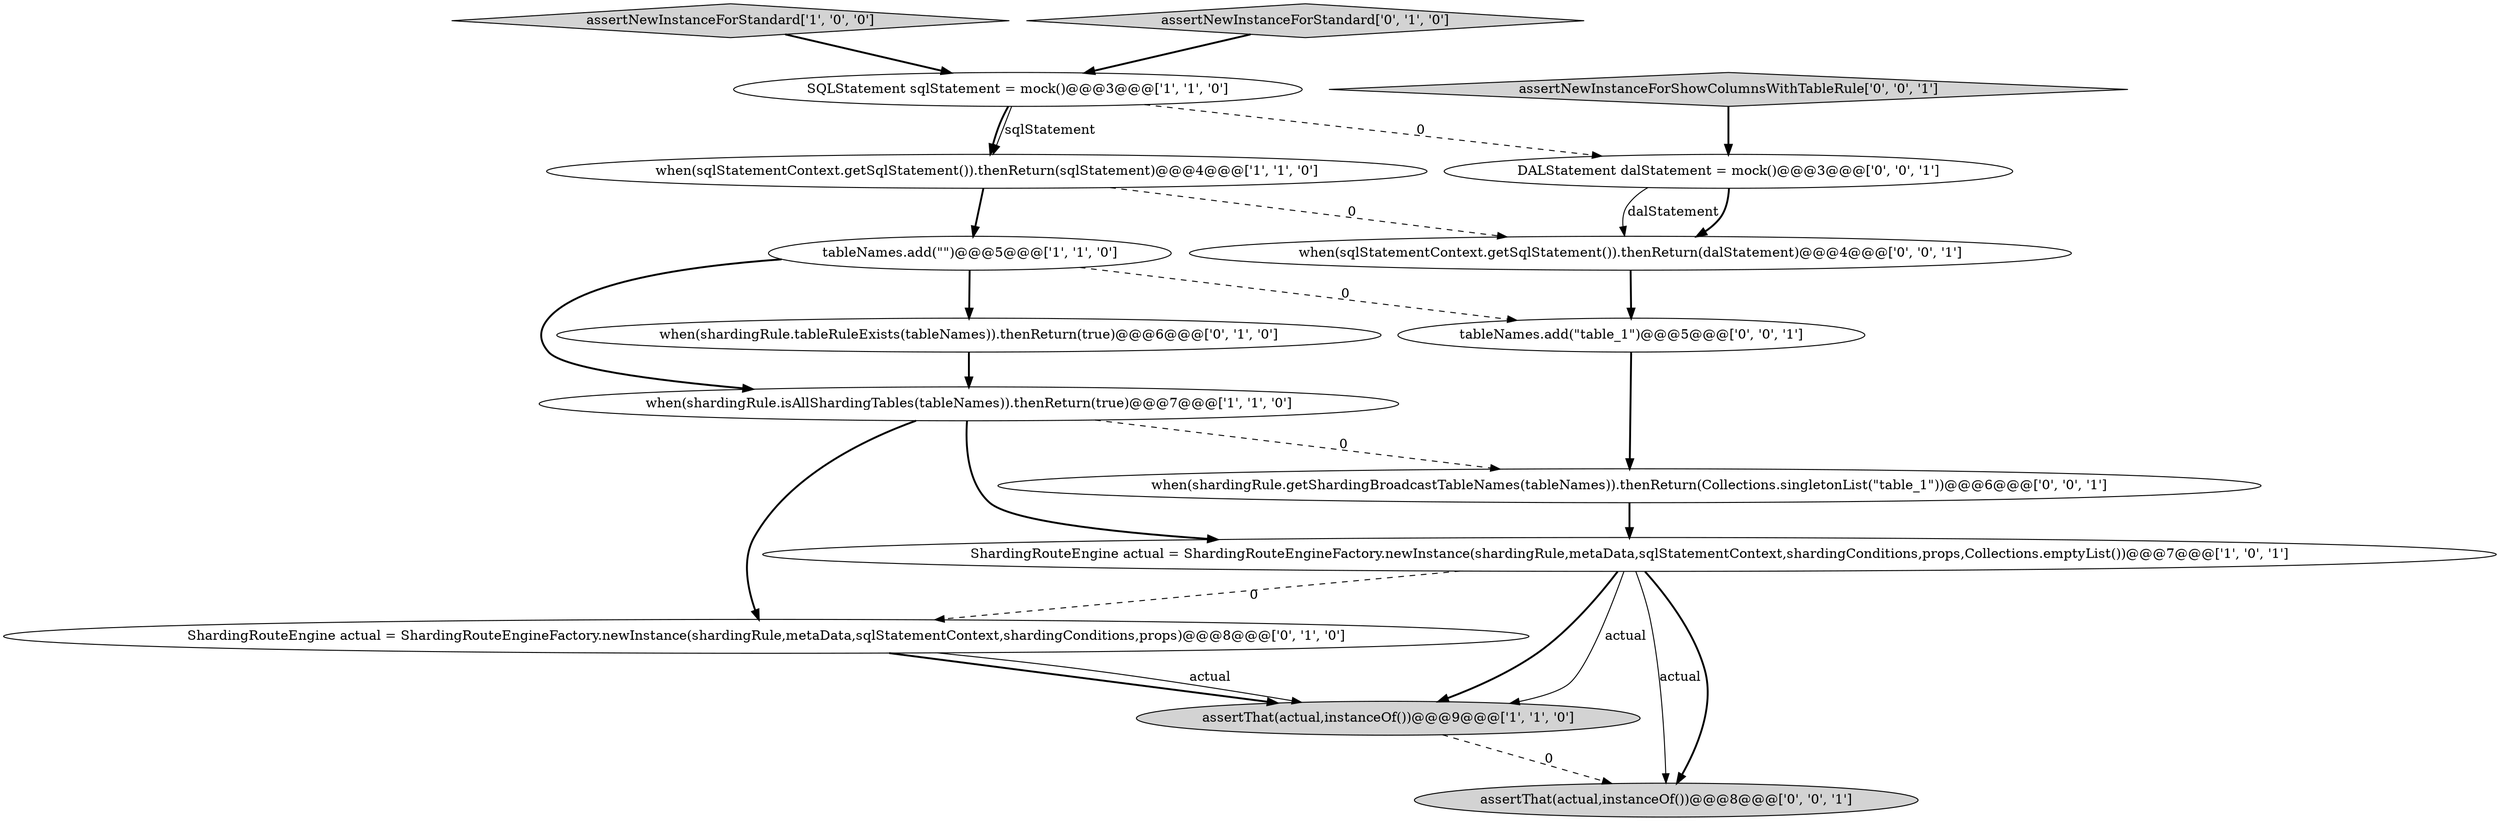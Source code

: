 digraph {
13 [style = filled, label = "when(shardingRule.getShardingBroadcastTableNames(tableNames)).thenReturn(Collections.singletonList(\"table_1\"))@@@6@@@['0', '0', '1']", fillcolor = white, shape = ellipse image = "AAA0AAABBB3BBB"];
6 [style = filled, label = "when(shardingRule.isAllShardingTables(tableNames)).thenReturn(true)@@@7@@@['1', '1', '0']", fillcolor = white, shape = ellipse image = "AAA0AAABBB1BBB"];
10 [style = filled, label = "tableNames.add(\"table_1\")@@@5@@@['0', '0', '1']", fillcolor = white, shape = ellipse image = "AAA0AAABBB3BBB"];
14 [style = filled, label = "when(sqlStatementContext.getSqlStatement()).thenReturn(dalStatement)@@@4@@@['0', '0', '1']", fillcolor = white, shape = ellipse image = "AAA0AAABBB3BBB"];
0 [style = filled, label = "assertThat(actual,instanceOf())@@@9@@@['1', '1', '0']", fillcolor = lightgray, shape = ellipse image = "AAA0AAABBB1BBB"];
11 [style = filled, label = "DALStatement dalStatement = mock()@@@3@@@['0', '0', '1']", fillcolor = white, shape = ellipse image = "AAA0AAABBB3BBB"];
9 [style = filled, label = "ShardingRouteEngine actual = ShardingRouteEngineFactory.newInstance(shardingRule,metaData,sqlStatementContext,shardingConditions,props)@@@8@@@['0', '1', '0']", fillcolor = white, shape = ellipse image = "AAA1AAABBB2BBB"];
3 [style = filled, label = "SQLStatement sqlStatement = mock()@@@3@@@['1', '1', '0']", fillcolor = white, shape = ellipse image = "AAA0AAABBB1BBB"];
4 [style = filled, label = "assertNewInstanceForStandard['1', '0', '0']", fillcolor = lightgray, shape = diamond image = "AAA0AAABBB1BBB"];
5 [style = filled, label = "when(sqlStatementContext.getSqlStatement()).thenReturn(sqlStatement)@@@4@@@['1', '1', '0']", fillcolor = white, shape = ellipse image = "AAA0AAABBB1BBB"];
8 [style = filled, label = "when(shardingRule.tableRuleExists(tableNames)).thenReturn(true)@@@6@@@['0', '1', '0']", fillcolor = white, shape = ellipse image = "AAA1AAABBB2BBB"];
1 [style = filled, label = "tableNames.add(\"\")@@@5@@@['1', '1', '0']", fillcolor = white, shape = ellipse image = "AAA0AAABBB1BBB"];
7 [style = filled, label = "assertNewInstanceForStandard['0', '1', '0']", fillcolor = lightgray, shape = diamond image = "AAA0AAABBB2BBB"];
12 [style = filled, label = "assertNewInstanceForShowColumnsWithTableRule['0', '0', '1']", fillcolor = lightgray, shape = diamond image = "AAA0AAABBB3BBB"];
2 [style = filled, label = "ShardingRouteEngine actual = ShardingRouteEngineFactory.newInstance(shardingRule,metaData,sqlStatementContext,shardingConditions,props,Collections.emptyList())@@@7@@@['1', '0', '1']", fillcolor = white, shape = ellipse image = "AAA0AAABBB1BBB"];
15 [style = filled, label = "assertThat(actual,instanceOf())@@@8@@@['0', '0', '1']", fillcolor = lightgray, shape = ellipse image = "AAA0AAABBB3BBB"];
5->14 [style = dashed, label="0"];
11->14 [style = solid, label="dalStatement"];
5->1 [style = bold, label=""];
1->8 [style = bold, label=""];
2->9 [style = dashed, label="0"];
3->11 [style = dashed, label="0"];
6->13 [style = dashed, label="0"];
9->0 [style = bold, label=""];
8->6 [style = bold, label=""];
1->6 [style = bold, label=""];
3->5 [style = bold, label=""];
11->14 [style = bold, label=""];
6->2 [style = bold, label=""];
3->5 [style = solid, label="sqlStatement"];
2->0 [style = solid, label="actual"];
6->9 [style = bold, label=""];
7->3 [style = bold, label=""];
10->13 [style = bold, label=""];
2->15 [style = solid, label="actual"];
1->10 [style = dashed, label="0"];
9->0 [style = solid, label="actual"];
12->11 [style = bold, label=""];
2->0 [style = bold, label=""];
0->15 [style = dashed, label="0"];
14->10 [style = bold, label=""];
13->2 [style = bold, label=""];
4->3 [style = bold, label=""];
2->15 [style = bold, label=""];
}
